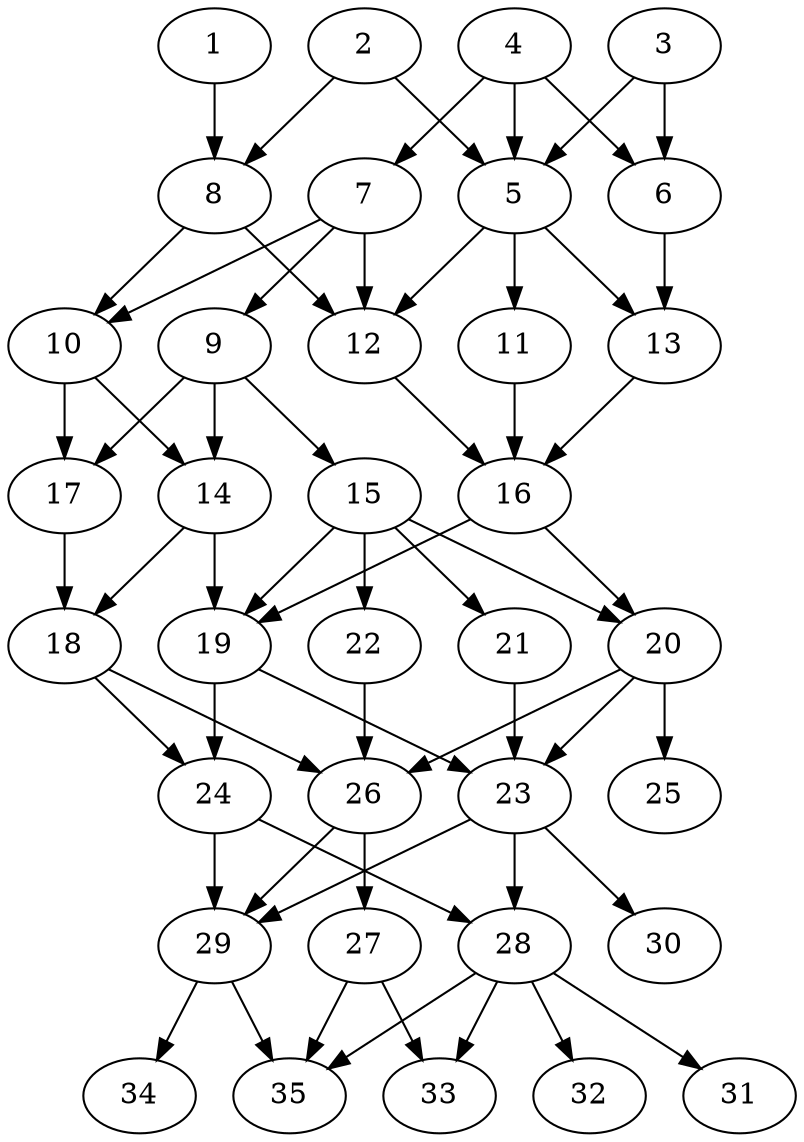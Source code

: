 // DAG automatically generated by daggen at Thu Oct  3 14:05:37 2019
// ./daggen --dot -n 35 --ccr 0.5 --fat 0.5 --regular 0.9 --density 0.6 --mindata 5242880 --maxdata 52428800 
digraph G {
  1 [size="29673472", alpha="0.19", expect_size="14836736"] 
  1 -> 8 [size ="14836736"]
  2 [size="64010240", alpha="0.19", expect_size="32005120"] 
  2 -> 5 [size ="32005120"]
  2 -> 8 [size ="32005120"]
  3 [size="59054080", alpha="0.13", expect_size="29527040"] 
  3 -> 5 [size ="29527040"]
  3 -> 6 [size ="29527040"]
  4 [size="40509440", alpha="0.13", expect_size="20254720"] 
  4 -> 5 [size ="20254720"]
  4 -> 6 [size ="20254720"]
  4 -> 7 [size ="20254720"]
  5 [size="18268160", alpha="0.18", expect_size="9134080"] 
  5 -> 11 [size ="9134080"]
  5 -> 12 [size ="9134080"]
  5 -> 13 [size ="9134080"]
  6 [size="53954560", alpha="0.16", expect_size="26977280"] 
  6 -> 13 [size ="26977280"]
  7 [size="66269184", alpha="0.19", expect_size="33134592"] 
  7 -> 9 [size ="33134592"]
  7 -> 10 [size ="33134592"]
  7 -> 12 [size ="33134592"]
  8 [size="29685760", alpha="0.19", expect_size="14842880"] 
  8 -> 10 [size ="14842880"]
  8 -> 12 [size ="14842880"]
  9 [size="42250240", alpha="0.03", expect_size="21125120"] 
  9 -> 14 [size ="21125120"]
  9 -> 15 [size ="21125120"]
  9 -> 17 [size ="21125120"]
  10 [size="37902336", alpha="0.07", expect_size="18951168"] 
  10 -> 14 [size ="18951168"]
  10 -> 17 [size ="18951168"]
  11 [size="98729984", alpha="0.15", expect_size="49364992"] 
  11 -> 16 [size ="49364992"]
  12 [size="93741056", alpha="0.03", expect_size="46870528"] 
  12 -> 16 [size ="46870528"]
  13 [size="89458688", alpha="0.17", expect_size="44729344"] 
  13 -> 16 [size ="44729344"]
  14 [size="57268224", alpha="0.07", expect_size="28634112"] 
  14 -> 18 [size ="28634112"]
  14 -> 19 [size ="28634112"]
  15 [size="23386112", alpha="0.15", expect_size="11693056"] 
  15 -> 19 [size ="11693056"]
  15 -> 20 [size ="11693056"]
  15 -> 21 [size ="11693056"]
  15 -> 22 [size ="11693056"]
  16 [size="11872256", alpha="0.11", expect_size="5936128"] 
  16 -> 19 [size ="5936128"]
  16 -> 20 [size ="5936128"]
  17 [size="89645056", alpha="0.07", expect_size="44822528"] 
  17 -> 18 [size ="44822528"]
  18 [size="82724864", alpha="0.15", expect_size="41362432"] 
  18 -> 24 [size ="41362432"]
  18 -> 26 [size ="41362432"]
  19 [size="77787136", alpha="0.16", expect_size="38893568"] 
  19 -> 23 [size ="38893568"]
  19 -> 24 [size ="38893568"]
  20 [size="93911040", alpha="0.04", expect_size="46955520"] 
  20 -> 23 [size ="46955520"]
  20 -> 25 [size ="46955520"]
  20 -> 26 [size ="46955520"]
  21 [size="30498816", alpha="0.16", expect_size="15249408"] 
  21 -> 23 [size ="15249408"]
  22 [size="100958208", alpha="0.19", expect_size="50479104"] 
  22 -> 26 [size ="50479104"]
  23 [size="19578880", alpha="0.12", expect_size="9789440"] 
  23 -> 28 [size ="9789440"]
  23 -> 29 [size ="9789440"]
  23 -> 30 [size ="9789440"]
  24 [size="97449984", alpha="0.12", expect_size="48724992"] 
  24 -> 28 [size ="48724992"]
  24 -> 29 [size ="48724992"]
  25 [size="36077568", alpha="0.14", expect_size="18038784"] 
  26 [size="14313472", alpha="0.04", expect_size="7156736"] 
  26 -> 27 [size ="7156736"]
  26 -> 29 [size ="7156736"]
  27 [size="66412544", alpha="0.07", expect_size="33206272"] 
  27 -> 33 [size ="33206272"]
  27 -> 35 [size ="33206272"]
  28 [size="97171456", alpha="0.13", expect_size="48585728"] 
  28 -> 31 [size ="48585728"]
  28 -> 32 [size ="48585728"]
  28 -> 33 [size ="48585728"]
  28 -> 35 [size ="48585728"]
  29 [size="72767488", alpha="0.07", expect_size="36383744"] 
  29 -> 34 [size ="36383744"]
  29 -> 35 [size ="36383744"]
  30 [size="54110208", alpha="0.06", expect_size="27055104"] 
  31 [size="72089600", alpha="0.04", expect_size="36044800"] 
  32 [size="51523584", alpha="0.19", expect_size="25761792"] 
  33 [size="45934592", alpha="0.11", expect_size="22967296"] 
  34 [size="103895040", alpha="0.13", expect_size="51947520"] 
  35 [size="66684928", alpha="0.18", expect_size="33342464"] 
}
